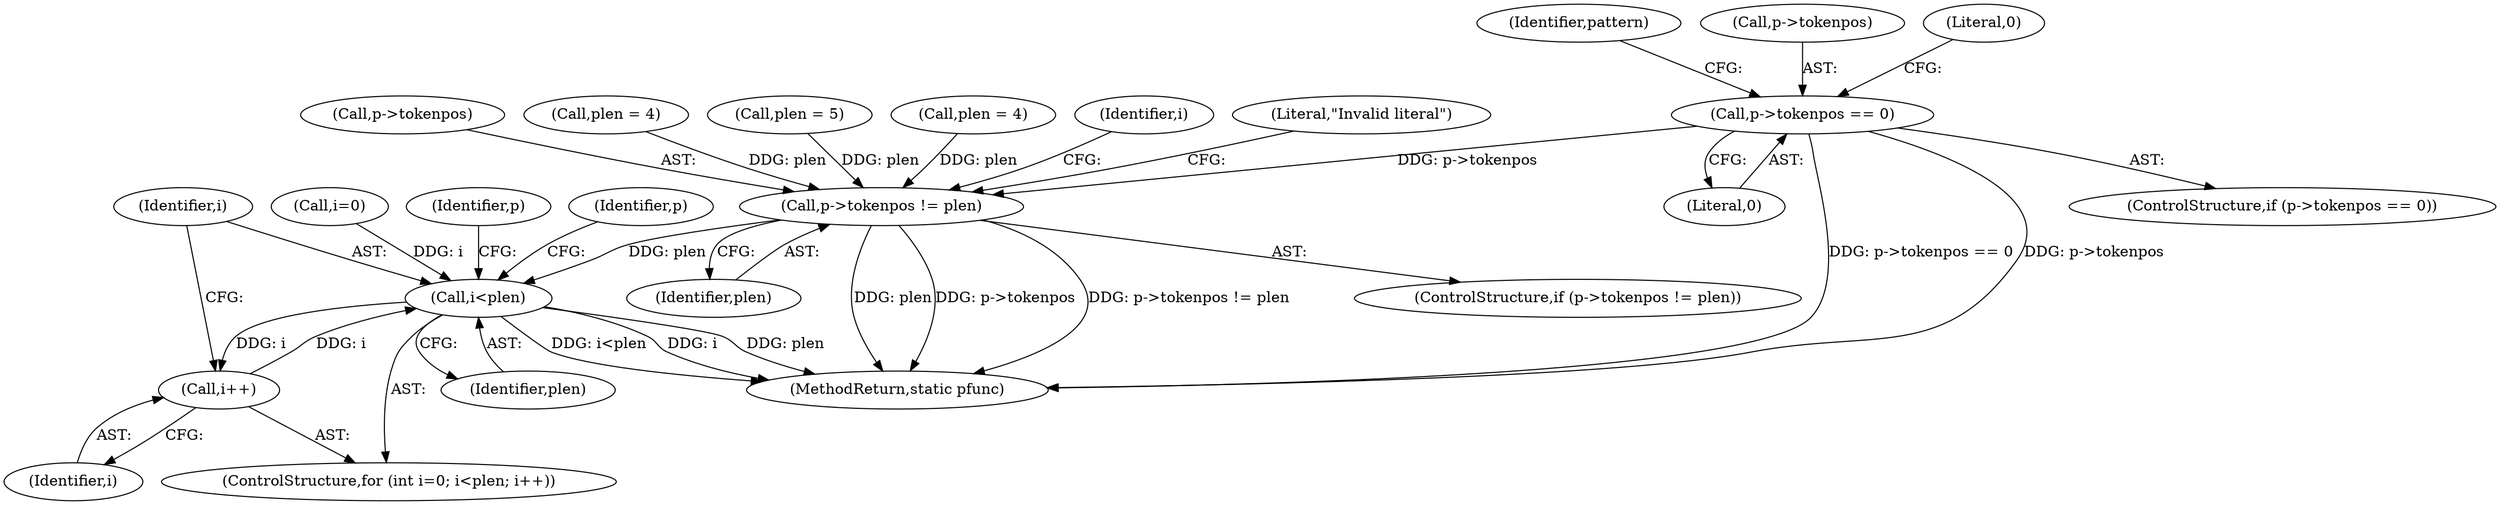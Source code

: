 digraph "0_jq_8eb1367ca44e772963e704a700ef72ae2e12babd@pointer" {
"1000105" [label="(Call,p->tokenpos == 0)"];
"1000162" [label="(Call,p->tokenpos != plen)"];
"1000174" [label="(Call,i<plen)"];
"1000177" [label="(Call,i++)"];
"1000105" [label="(Call,p->tokenpos == 0)"];
"1000114" [label="(Identifier,pattern)"];
"1000178" [label="(Identifier,i)"];
"1000163" [label="(Call,p->tokenpos)"];
"1000171" [label="(Call,i=0)"];
"1000129" [label="(Call,plen = 4)"];
"1000183" [label="(Identifier,p)"];
"1000169" [label="(ControlStructure,for (int i=0; i<plen; i++))"];
"1000106" [label="(Call,p->tokenpos)"];
"1000140" [label="(Call,plen = 5)"];
"1000151" [label="(Call,plen = 4)"];
"1000176" [label="(Identifier,plen)"];
"1000166" [label="(Identifier,plen)"];
"1000162" [label="(Call,p->tokenpos != plen)"];
"1000172" [label="(Identifier,i)"];
"1000109" [label="(Literal,0)"];
"1000193" [label="(Identifier,p)"];
"1000174" [label="(Call,i<plen)"];
"1000246" [label="(MethodReturn,static pfunc)"];
"1000168" [label="(Literal,\"Invalid literal\")"];
"1000104" [label="(ControlStructure,if (p->tokenpos == 0))"];
"1000177" [label="(Call,i++)"];
"1000111" [label="(Literal,0)"];
"1000175" [label="(Identifier,i)"];
"1000161" [label="(ControlStructure,if (p->tokenpos != plen))"];
"1000105" -> "1000104"  [label="AST: "];
"1000105" -> "1000109"  [label="CFG: "];
"1000106" -> "1000105"  [label="AST: "];
"1000109" -> "1000105"  [label="AST: "];
"1000111" -> "1000105"  [label="CFG: "];
"1000114" -> "1000105"  [label="CFG: "];
"1000105" -> "1000246"  [label="DDG: p->tokenpos == 0"];
"1000105" -> "1000246"  [label="DDG: p->tokenpos"];
"1000105" -> "1000162"  [label="DDG: p->tokenpos"];
"1000162" -> "1000161"  [label="AST: "];
"1000162" -> "1000166"  [label="CFG: "];
"1000163" -> "1000162"  [label="AST: "];
"1000166" -> "1000162"  [label="AST: "];
"1000168" -> "1000162"  [label="CFG: "];
"1000172" -> "1000162"  [label="CFG: "];
"1000162" -> "1000246"  [label="DDG: plen"];
"1000162" -> "1000246"  [label="DDG: p->tokenpos"];
"1000162" -> "1000246"  [label="DDG: p->tokenpos != plen"];
"1000129" -> "1000162"  [label="DDG: plen"];
"1000140" -> "1000162"  [label="DDG: plen"];
"1000151" -> "1000162"  [label="DDG: plen"];
"1000162" -> "1000174"  [label="DDG: plen"];
"1000174" -> "1000169"  [label="AST: "];
"1000174" -> "1000176"  [label="CFG: "];
"1000175" -> "1000174"  [label="AST: "];
"1000176" -> "1000174"  [label="AST: "];
"1000183" -> "1000174"  [label="CFG: "];
"1000193" -> "1000174"  [label="CFG: "];
"1000174" -> "1000246"  [label="DDG: plen"];
"1000174" -> "1000246"  [label="DDG: i<plen"];
"1000174" -> "1000246"  [label="DDG: i"];
"1000177" -> "1000174"  [label="DDG: i"];
"1000171" -> "1000174"  [label="DDG: i"];
"1000174" -> "1000177"  [label="DDG: i"];
"1000177" -> "1000169"  [label="AST: "];
"1000177" -> "1000178"  [label="CFG: "];
"1000178" -> "1000177"  [label="AST: "];
"1000175" -> "1000177"  [label="CFG: "];
}
